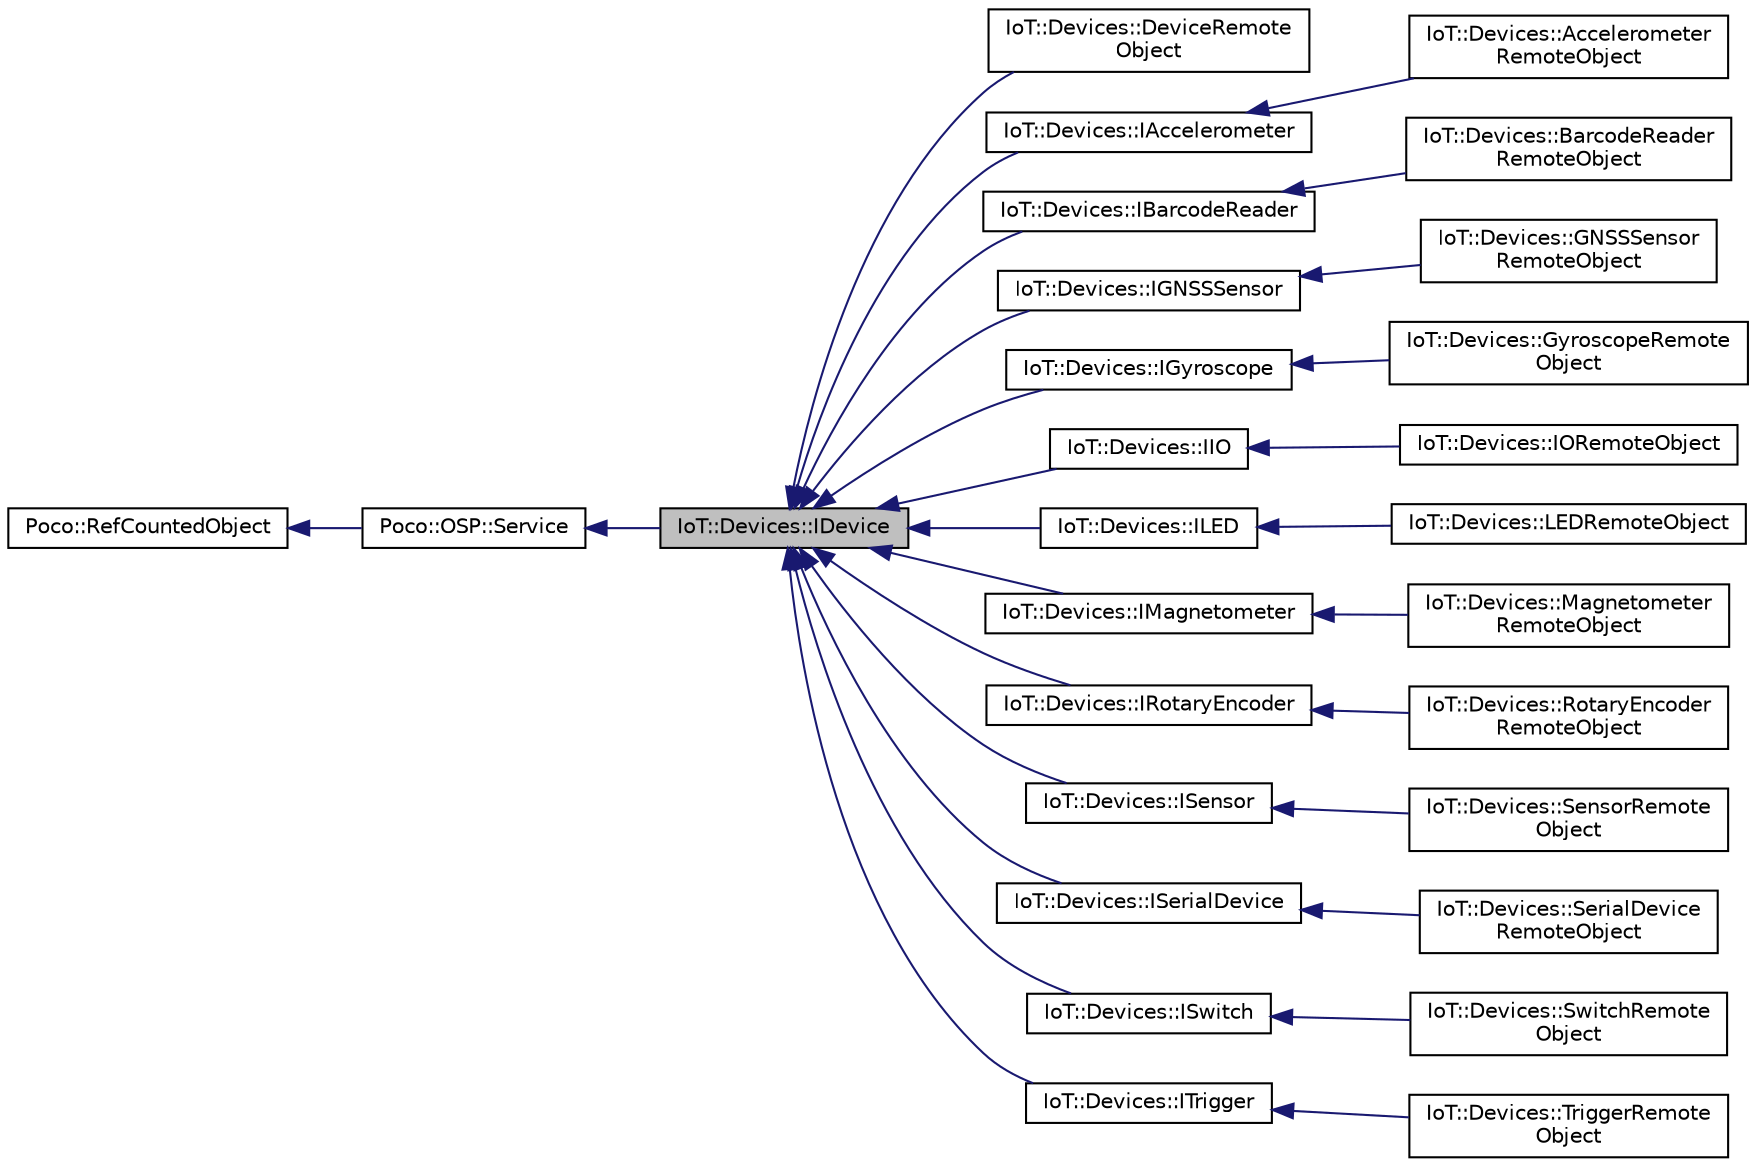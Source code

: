 digraph "IoT::Devices::IDevice"
{
 // LATEX_PDF_SIZE
  edge [fontname="Helvetica",fontsize="10",labelfontname="Helvetica",labelfontsize="10"];
  node [fontname="Helvetica",fontsize="10",shape=record];
  rankdir="LR";
  Node1 [label="IoT::Devices::IDevice",height=0.2,width=0.4,color="black", fillcolor="grey75", style="filled", fontcolor="black",tooltip=" "];
  Node2 -> Node1 [dir="back",color="midnightblue",fontsize="10",style="solid"];
  Node2 [label="Poco::OSP::Service",height=0.2,width=0.4,color="black", fillcolor="white", style="filled",URL="$classPoco_1_1OSP_1_1Service.html",tooltip=" "];
  Node3 -> Node2 [dir="back",color="midnightblue",fontsize="10",style="solid"];
  Node3 [label="Poco::RefCountedObject",height=0.2,width=0.4,color="black", fillcolor="white", style="filled",URL="$classPoco_1_1RefCountedObject.html",tooltip=" "];
  Node1 -> Node4 [dir="back",color="midnightblue",fontsize="10",style="solid"];
  Node4 [label="IoT::Devices::DeviceRemote\lObject",height=0.2,width=0.4,color="black", fillcolor="white", style="filled",URL="$classIoT_1_1Devices_1_1DeviceRemoteObject.html",tooltip=" "];
  Node1 -> Node5 [dir="back",color="midnightblue",fontsize="10",style="solid"];
  Node5 [label="IoT::Devices::IAccelerometer",height=0.2,width=0.4,color="black", fillcolor="white", style="filled",URL="$classIoT_1_1Devices_1_1IAccelerometer.html",tooltip="The interface for three-axis Accelerometers."];
  Node5 -> Node6 [dir="back",color="midnightblue",fontsize="10",style="solid"];
  Node6 [label="IoT::Devices::Accelerometer\lRemoteObject",height=0.2,width=0.4,color="black", fillcolor="white", style="filled",URL="$classIoT_1_1Devices_1_1AccelerometerRemoteObject.html",tooltip="The interface for three-axis Accelerometers."];
  Node1 -> Node7 [dir="back",color="midnightblue",fontsize="10",style="solid"];
  Node7 [label="IoT::Devices::IBarcodeReader",height=0.2,width=0.4,color="black", fillcolor="white", style="filled",URL="$classIoT_1_1Devices_1_1IBarcodeReader.html",tooltip=" "];
  Node7 -> Node8 [dir="back",color="midnightblue",fontsize="10",style="solid"];
  Node8 [label="IoT::Devices::BarcodeReader\lRemoteObject",height=0.2,width=0.4,color="black", fillcolor="white", style="filled",URL="$classIoT_1_1Devices_1_1BarcodeReaderRemoteObject.html",tooltip=" "];
  Node1 -> Node9 [dir="back",color="midnightblue",fontsize="10",style="solid"];
  Node9 [label="IoT::Devices::IGNSSSensor",height=0.2,width=0.4,color="black", fillcolor="white", style="filled",URL="$classIoT_1_1Devices_1_1IGNSSSensor.html",tooltip=" "];
  Node9 -> Node10 [dir="back",color="midnightblue",fontsize="10",style="solid"];
  Node10 [label="IoT::Devices::GNSSSensor\lRemoteObject",height=0.2,width=0.4,color="black", fillcolor="white", style="filled",URL="$classIoT_1_1Devices_1_1GNSSSensorRemoteObject.html",tooltip=" "];
  Node1 -> Node11 [dir="back",color="midnightblue",fontsize="10",style="solid"];
  Node11 [label="IoT::Devices::IGyroscope",height=0.2,width=0.4,color="black", fillcolor="white", style="filled",URL="$classIoT_1_1Devices_1_1IGyroscope.html",tooltip="The interface for three-axis Gyroscopes."];
  Node11 -> Node12 [dir="back",color="midnightblue",fontsize="10",style="solid"];
  Node12 [label="IoT::Devices::GyroscopeRemote\lObject",height=0.2,width=0.4,color="black", fillcolor="white", style="filled",URL="$classIoT_1_1Devices_1_1GyroscopeRemoteObject.html",tooltip="The interface for three-axis Gyroscopes."];
  Node1 -> Node13 [dir="back",color="midnightblue",fontsize="10",style="solid"];
  Node13 [label="IoT::Devices::IIO",height=0.2,width=0.4,color="black", fillcolor="white", style="filled",URL="$classIoT_1_1Devices_1_1IIO.html",tooltip=" "];
  Node13 -> Node14 [dir="back",color="midnightblue",fontsize="10",style="solid"];
  Node14 [label="IoT::Devices::IORemoteObject",height=0.2,width=0.4,color="black", fillcolor="white", style="filled",URL="$classIoT_1_1Devices_1_1IORemoteObject.html",tooltip=" "];
  Node1 -> Node15 [dir="back",color="midnightblue",fontsize="10",style="solid"];
  Node15 [label="IoT::Devices::ILED",height=0.2,width=0.4,color="black", fillcolor="white", style="filled",URL="$classIoT_1_1Devices_1_1ILED.html",tooltip=" "];
  Node15 -> Node16 [dir="back",color="midnightblue",fontsize="10",style="solid"];
  Node16 [label="IoT::Devices::LEDRemoteObject",height=0.2,width=0.4,color="black", fillcolor="white", style="filled",URL="$classIoT_1_1Devices_1_1LEDRemoteObject.html",tooltip=" "];
  Node1 -> Node17 [dir="back",color="midnightblue",fontsize="10",style="solid"];
  Node17 [label="IoT::Devices::IMagnetometer",height=0.2,width=0.4,color="black", fillcolor="white", style="filled",URL="$classIoT_1_1Devices_1_1IMagnetometer.html",tooltip="The interface for three-axis Magnetometers."];
  Node17 -> Node18 [dir="back",color="midnightblue",fontsize="10",style="solid"];
  Node18 [label="IoT::Devices::Magnetometer\lRemoteObject",height=0.2,width=0.4,color="black", fillcolor="white", style="filled",URL="$classIoT_1_1Devices_1_1MagnetometerRemoteObject.html",tooltip="The interface for three-axis Magnetometers."];
  Node1 -> Node19 [dir="back",color="midnightblue",fontsize="10",style="solid"];
  Node19 [label="IoT::Devices::IRotaryEncoder",height=0.2,width=0.4,color="black", fillcolor="white", style="filled",URL="$classIoT_1_1Devices_1_1IRotaryEncoder.html",tooltip="A rotary encoder with an optional push button."];
  Node19 -> Node20 [dir="back",color="midnightblue",fontsize="10",style="solid"];
  Node20 [label="IoT::Devices::RotaryEncoder\lRemoteObject",height=0.2,width=0.4,color="black", fillcolor="white", style="filled",URL="$classIoT_1_1Devices_1_1RotaryEncoderRemoteObject.html",tooltip="A rotary encoder with an optional push button."];
  Node1 -> Node21 [dir="back",color="midnightblue",fontsize="10",style="solid"];
  Node21 [label="IoT::Devices::ISensor",height=0.2,width=0.4,color="black", fillcolor="white", style="filled",URL="$classIoT_1_1Devices_1_1ISensor.html",tooltip=" "];
  Node21 -> Node22 [dir="back",color="midnightblue",fontsize="10",style="solid"];
  Node22 [label="IoT::Devices::SensorRemote\lObject",height=0.2,width=0.4,color="black", fillcolor="white", style="filled",URL="$classIoT_1_1Devices_1_1SensorRemoteObject.html",tooltip=" "];
  Node1 -> Node23 [dir="back",color="midnightblue",fontsize="10",style="solid"];
  Node23 [label="IoT::Devices::ISerialDevice",height=0.2,width=0.4,color="black", fillcolor="white", style="filled",URL="$classIoT_1_1Devices_1_1ISerialDevice.html",tooltip=" "];
  Node23 -> Node24 [dir="back",color="midnightblue",fontsize="10",style="solid"];
  Node24 [label="IoT::Devices::SerialDevice\lRemoteObject",height=0.2,width=0.4,color="black", fillcolor="white", style="filled",URL="$classIoT_1_1Devices_1_1SerialDeviceRemoteObject.html",tooltip=" "];
  Node1 -> Node25 [dir="back",color="midnightblue",fontsize="10",style="solid"];
  Node25 [label="IoT::Devices::ISwitch",height=0.2,width=0.4,color="black", fillcolor="white", style="filled",URL="$classIoT_1_1Devices_1_1ISwitch.html",tooltip=" "];
  Node25 -> Node26 [dir="back",color="midnightblue",fontsize="10",style="solid"];
  Node26 [label="IoT::Devices::SwitchRemote\lObject",height=0.2,width=0.4,color="black", fillcolor="white", style="filled",URL="$classIoT_1_1Devices_1_1SwitchRemoteObject.html",tooltip=" "];
  Node1 -> Node27 [dir="back",color="midnightblue",fontsize="10",style="solid"];
  Node27 [label="IoT::Devices::ITrigger",height=0.2,width=0.4,color="black", fillcolor="white", style="filled",URL="$classIoT_1_1Devices_1_1ITrigger.html",tooltip=" "];
  Node27 -> Node28 [dir="back",color="midnightblue",fontsize="10",style="solid"];
  Node28 [label="IoT::Devices::TriggerRemote\lObject",height=0.2,width=0.4,color="black", fillcolor="white", style="filled",URL="$classIoT_1_1Devices_1_1TriggerRemoteObject.html",tooltip=" "];
}
